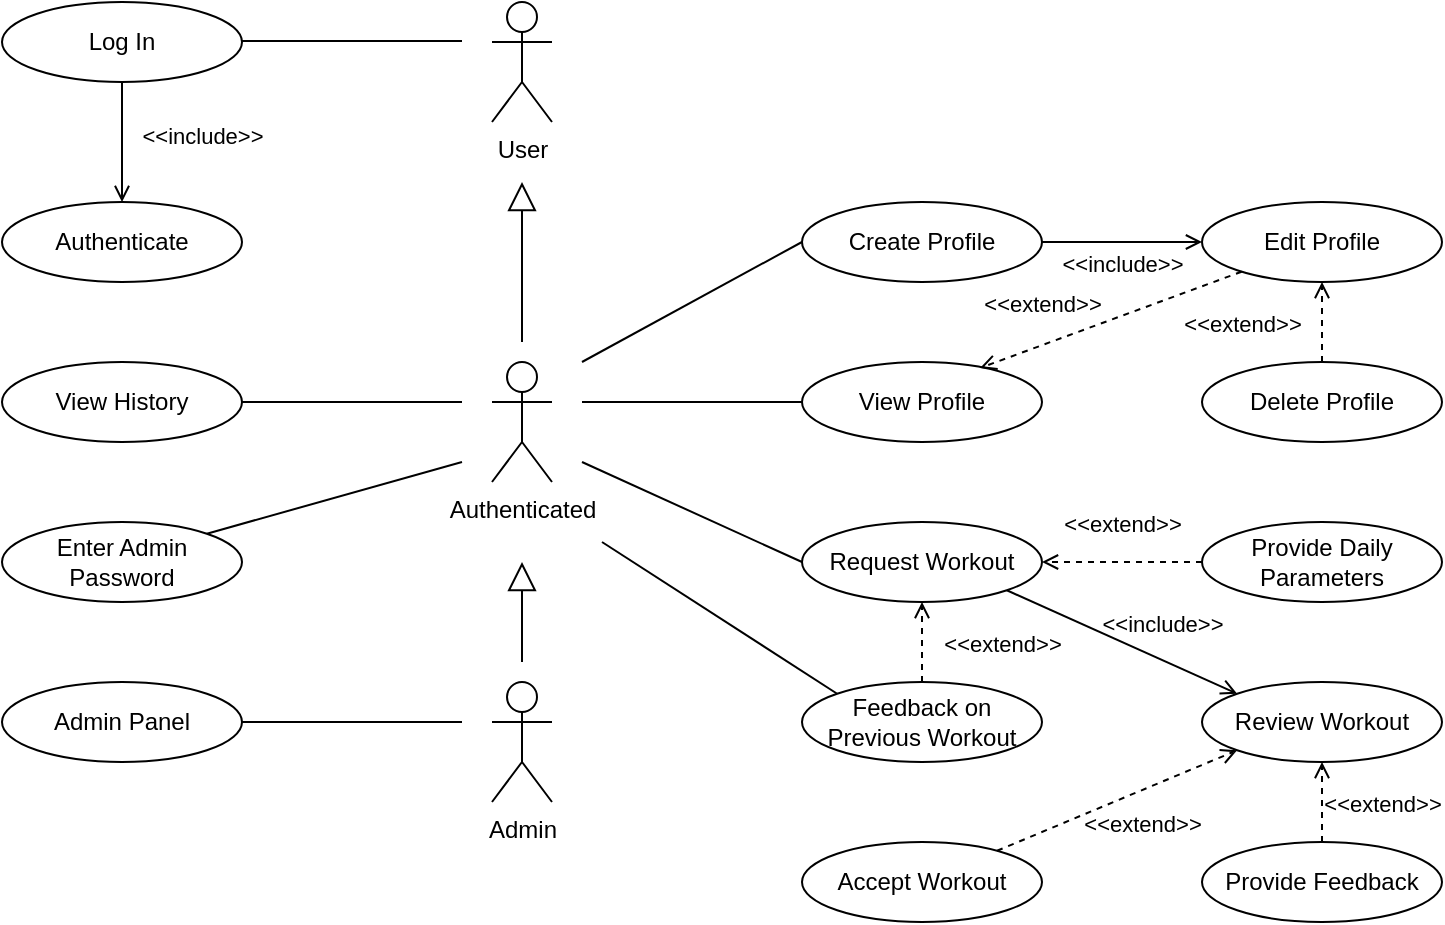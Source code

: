 <mxfile version="24.7.16">
  <diagram name="Page-1" id="TPA6rzabbre5cLqjFzYj">
    <mxGraphModel dx="984" dy="560" grid="1" gridSize="10" guides="1" tooltips="1" connect="1" arrows="1" fold="1" page="1" pageScale="1" pageWidth="850" pageHeight="1100" math="0" shadow="0">
      <root>
        <mxCell id="0" />
        <mxCell id="1" parent="0" />
        <mxCell id="u0UIj54DgV5X18G2XS-r-1" value="User" style="shape=umlActor;verticalLabelPosition=bottom;verticalAlign=top;html=1;outlineConnect=0;" parent="1" vertex="1">
          <mxGeometry x="285" y="160" width="30" height="60" as="geometry" />
        </mxCell>
        <mxCell id="u0UIj54DgV5X18G2XS-r-2" value="Log In" style="ellipse;whiteSpace=wrap;html=1;" parent="1" vertex="1">
          <mxGeometry x="40" y="160" width="120" height="40" as="geometry" />
        </mxCell>
        <mxCell id="u0UIj54DgV5X18G2XS-r-5" value="Create Profile" style="ellipse;whiteSpace=wrap;html=1;" parent="1" vertex="1">
          <mxGeometry x="440" y="260" width="120" height="40" as="geometry" />
        </mxCell>
        <mxCell id="u0UIj54DgV5X18G2XS-r-6" value="Authenticate" style="ellipse;whiteSpace=wrap;html=1;" parent="1" vertex="1">
          <mxGeometry x="40" y="260" width="120" height="40" as="geometry" />
        </mxCell>
        <mxCell id="u0UIj54DgV5X18G2XS-r-7" value="&amp;lt;&amp;lt;include&amp;gt;&amp;gt;" style="html=1;verticalAlign=bottom;labelBackgroundColor=none;endArrow=open;endFill=0;rounded=0;entryX=0.5;entryY=0;entryDx=0;entryDy=0;exitX=0.5;exitY=1;exitDx=0;exitDy=0;" parent="1" source="u0UIj54DgV5X18G2XS-r-2" target="u0UIj54DgV5X18G2XS-r-6" edge="1">
          <mxGeometry x="0.2" y="40" width="160" relative="1" as="geometry">
            <mxPoint x="100" y="210" as="sourcePoint" />
            <mxPoint x="220" y="230" as="targetPoint" />
            <mxPoint as="offset" />
          </mxGeometry>
        </mxCell>
        <mxCell id="u0UIj54DgV5X18G2XS-r-14" value="View History" style="ellipse;whiteSpace=wrap;html=1;" parent="1" vertex="1">
          <mxGeometry x="40" y="340" width="120" height="40" as="geometry" />
        </mxCell>
        <mxCell id="u0UIj54DgV5X18G2XS-r-15" value="" style="endArrow=none;html=1;rounded=0;entryX=1;entryY=0.5;entryDx=0;entryDy=0;" parent="1" target="u0UIj54DgV5X18G2XS-r-14" edge="1">
          <mxGeometry width="50" height="50" relative="1" as="geometry">
            <mxPoint x="270" y="360" as="sourcePoint" />
            <mxPoint x="310" y="310" as="targetPoint" />
          </mxGeometry>
        </mxCell>
        <mxCell id="u0UIj54DgV5X18G2XS-r-16" value="View Profile" style="ellipse;whiteSpace=wrap;html=1;" parent="1" vertex="1">
          <mxGeometry x="440" y="340" width="120" height="40" as="geometry" />
        </mxCell>
        <mxCell id="u0UIj54DgV5X18G2XS-r-18" value="" style="endArrow=none;html=1;rounded=0;exitX=0;exitY=0.5;exitDx=0;exitDy=0;" parent="1" source="u0UIj54DgV5X18G2XS-r-16" edge="1">
          <mxGeometry width="50" height="50" relative="1" as="geometry">
            <mxPoint x="440" y="379.5" as="sourcePoint" />
            <mxPoint x="330" y="360" as="targetPoint" />
          </mxGeometry>
        </mxCell>
        <mxCell id="u0UIj54DgV5X18G2XS-r-19" value="Delete Profile" style="ellipse;whiteSpace=wrap;html=1;" parent="1" vertex="1">
          <mxGeometry x="640" y="340" width="120" height="40" as="geometry" />
        </mxCell>
        <mxCell id="u0UIj54DgV5X18G2XS-r-21" value="&amp;lt;&amp;lt;extend&amp;gt;&amp;gt;" style="html=1;verticalAlign=bottom;labelBackgroundColor=none;endArrow=open;endFill=0;dashed=1;rounded=0;entryX=0.5;entryY=1;entryDx=0;entryDy=0;" parent="1" source="u0UIj54DgV5X18G2XS-r-19" target="u0UIj54DgV5X18G2XS-r-22" edge="1">
          <mxGeometry x="-0.5" y="40" width="160" relative="1" as="geometry">
            <mxPoint x="406" y="290" as="sourcePoint" />
            <mxPoint x="370" y="342" as="targetPoint" />
            <mxPoint as="offset" />
          </mxGeometry>
        </mxCell>
        <mxCell id="u0UIj54DgV5X18G2XS-r-22" value="Edit Profile" style="ellipse;whiteSpace=wrap;html=1;" parent="1" vertex="1">
          <mxGeometry x="640" y="260" width="120" height="40" as="geometry" />
        </mxCell>
        <mxCell id="u0UIj54DgV5X18G2XS-r-23" value="&amp;lt;&amp;lt;extend&amp;gt;&amp;gt;" style="html=1;verticalAlign=bottom;labelBackgroundColor=none;endArrow=open;endFill=0;dashed=1;rounded=0;entryX=0.742;entryY=0.075;entryDx=0;entryDy=0;entryPerimeter=0;" parent="1" source="u0UIj54DgV5X18G2XS-r-22" target="u0UIj54DgV5X18G2XS-r-16" edge="1">
          <mxGeometry x="0.469" y="-11" width="160" relative="1" as="geometry">
            <mxPoint x="396" y="420" as="sourcePoint" />
            <mxPoint x="360" y="472" as="targetPoint" />
            <mxPoint as="offset" />
          </mxGeometry>
        </mxCell>
        <mxCell id="u0UIj54DgV5X18G2XS-r-29" value="&amp;lt;&amp;lt;include&amp;gt;&amp;gt;" style="html=1;verticalAlign=bottom;labelBackgroundColor=none;endArrow=open;endFill=0;rounded=0;entryX=0;entryY=0.5;entryDx=0;entryDy=0;exitX=1;exitY=0.5;exitDx=0;exitDy=0;" parent="1" source="u0UIj54DgV5X18G2XS-r-5" target="u0UIj54DgV5X18G2XS-r-22" edge="1">
          <mxGeometry y="-20" width="160" relative="1" as="geometry">
            <mxPoint x="268" y="276" as="sourcePoint" />
            <mxPoint x="232" y="224" as="targetPoint" />
            <mxPoint as="offset" />
          </mxGeometry>
        </mxCell>
        <mxCell id="u0UIj54DgV5X18G2XS-r-30" value="Request Workout" style="ellipse;whiteSpace=wrap;html=1;" parent="1" vertex="1">
          <mxGeometry x="440" y="420" width="120" height="40" as="geometry" />
        </mxCell>
        <mxCell id="u0UIj54DgV5X18G2XS-r-31" value="" style="endArrow=none;html=1;rounded=0;exitX=0;exitY=0.5;exitDx=0;exitDy=0;" parent="1" source="u0UIj54DgV5X18G2XS-r-30" edge="1">
          <mxGeometry width="50" height="50" relative="1" as="geometry">
            <mxPoint x="450" y="389.5" as="sourcePoint" />
            <mxPoint x="330" y="390" as="targetPoint" />
          </mxGeometry>
        </mxCell>
        <mxCell id="u0UIj54DgV5X18G2XS-r-32" value="Review Workout" style="ellipse;whiteSpace=wrap;html=1;" parent="1" vertex="1">
          <mxGeometry x="640" y="500" width="120" height="40" as="geometry" />
        </mxCell>
        <mxCell id="u0UIj54DgV5X18G2XS-r-34" value="Feedback on Previous Workout" style="ellipse;whiteSpace=wrap;html=1;" parent="1" vertex="1">
          <mxGeometry x="440" y="500" width="120" height="40" as="geometry" />
        </mxCell>
        <mxCell id="u0UIj54DgV5X18G2XS-r-36" value="&amp;lt;&amp;lt;extend&amp;gt;&amp;gt;" style="html=1;verticalAlign=bottom;labelBackgroundColor=none;endArrow=open;endFill=0;dashed=1;rounded=0;exitX=0.5;exitY=0;exitDx=0;exitDy=0;entryX=0.5;entryY=1;entryDx=0;entryDy=0;" parent="1" source="u0UIj54DgV5X18G2XS-r-34" target="u0UIj54DgV5X18G2XS-r-30" edge="1">
          <mxGeometry x="-0.5" y="-40" width="160" relative="1" as="geometry">
            <mxPoint x="410" y="460" as="sourcePoint" />
            <mxPoint x="330" y="460" as="targetPoint" />
            <mxPoint as="offset" />
          </mxGeometry>
        </mxCell>
        <mxCell id="u0UIj54DgV5X18G2XS-r-37" value="Provide Daily&lt;div&gt;Parameters&lt;/div&gt;" style="ellipse;whiteSpace=wrap;html=1;" parent="1" vertex="1">
          <mxGeometry x="640" y="420" width="120" height="40" as="geometry" />
        </mxCell>
        <mxCell id="u0UIj54DgV5X18G2XS-r-38" value="&amp;lt;&amp;lt;extend&amp;gt;&amp;gt;" style="html=1;verticalAlign=bottom;labelBackgroundColor=none;endArrow=open;endFill=0;dashed=1;rounded=0;exitX=0;exitY=0.5;exitDx=0;exitDy=0;entryX=1;entryY=0.5;entryDx=0;entryDy=0;" parent="1" source="u0UIj54DgV5X18G2XS-r-37" target="u0UIj54DgV5X18G2XS-r-30" edge="1">
          <mxGeometry y="-10" width="160" relative="1" as="geometry">
            <mxPoint x="650" y="449.5" as="sourcePoint" />
            <mxPoint x="570" y="449.5" as="targetPoint" />
            <mxPoint as="offset" />
          </mxGeometry>
        </mxCell>
        <mxCell id="u0UIj54DgV5X18G2XS-r-39" value="Provide Feedback" style="ellipse;whiteSpace=wrap;html=1;" parent="1" vertex="1">
          <mxGeometry x="640" y="580" width="120" height="40" as="geometry" />
        </mxCell>
        <mxCell id="u0UIj54DgV5X18G2XS-r-40" value="" style="endArrow=none;html=1;rounded=0;exitX=0;exitY=0;exitDx=0;exitDy=0;" parent="1" source="u0UIj54DgV5X18G2XS-r-34" edge="1">
          <mxGeometry width="50" height="50" relative="1" as="geometry">
            <mxPoint x="450" y="500" as="sourcePoint" />
            <mxPoint x="340" y="430" as="targetPoint" />
          </mxGeometry>
        </mxCell>
        <mxCell id="u0UIj54DgV5X18G2XS-r-41" value="&amp;lt;&amp;lt;extend&amp;gt;&amp;gt;" style="html=1;verticalAlign=bottom;labelBackgroundColor=none;endArrow=open;endFill=0;dashed=1;rounded=0;exitX=0.5;exitY=0;exitDx=0;exitDy=0;entryX=0.5;entryY=1;entryDx=0;entryDy=0;" parent="1" edge="1" target="u0UIj54DgV5X18G2XS-r-32" source="u0UIj54DgV5X18G2XS-r-39">
          <mxGeometry x="-0.5" y="-30" width="160" relative="1" as="geometry">
            <mxPoint x="670" y="580" as="sourcePoint" />
            <mxPoint x="590" y="580" as="targetPoint" />
            <mxPoint as="offset" />
          </mxGeometry>
        </mxCell>
        <mxCell id="u0UIj54DgV5X18G2XS-r-42" value="Accept Workout" style="ellipse;whiteSpace=wrap;html=1;" parent="1" vertex="1">
          <mxGeometry x="440" y="580" width="120" height="40" as="geometry" />
        </mxCell>
        <mxCell id="u0UIj54DgV5X18G2XS-r-46" value="" style="endArrow=none;html=1;rounded=0;entryX=0.5;entryY=1;entryDx=0;entryDy=0;exitX=1;exitY=0;exitDx=0;exitDy=0;" parent="1" source="u0UIj54DgV5X18G2XS-r-47" edge="1">
          <mxGeometry width="50" height="50" relative="1" as="geometry">
            <mxPoint x="170" y="440" as="sourcePoint" />
            <mxPoint x="270" y="390" as="targetPoint" />
          </mxGeometry>
        </mxCell>
        <mxCell id="u0UIj54DgV5X18G2XS-r-47" value="Enter Admin&lt;div&gt;Password&lt;/div&gt;" style="ellipse;whiteSpace=wrap;html=1;" parent="1" vertex="1">
          <mxGeometry x="40" y="420" width="120" height="40" as="geometry" />
        </mxCell>
        <mxCell id="u0UIj54DgV5X18G2XS-r-53" value="Admin" style="shape=umlActor;verticalLabelPosition=bottom;verticalAlign=top;html=1;outlineConnect=0;" parent="1" vertex="1">
          <mxGeometry x="285" y="500" width="30" height="60" as="geometry" />
        </mxCell>
        <mxCell id="u0UIj54DgV5X18G2XS-r-54" value="Admin Panel" style="ellipse;whiteSpace=wrap;html=1;" parent="1" vertex="1">
          <mxGeometry x="40" y="500" width="120" height="40" as="geometry" />
        </mxCell>
        <mxCell id="u0UIj54DgV5X18G2XS-r-55" value="" style="endArrow=none;html=1;rounded=0;entryX=1;entryY=0.5;entryDx=0;entryDy=0;" parent="1" target="u0UIj54DgV5X18G2XS-r-54" edge="1">
          <mxGeometry width="50" height="50" relative="1" as="geometry">
            <mxPoint x="270" y="520" as="sourcePoint" />
            <mxPoint x="293" y="580" as="targetPoint" />
          </mxGeometry>
        </mxCell>
        <mxCell id="ZCWOHYiSrgH5IrNoXpmB-1" value="Authenticated" style="shape=umlActor;verticalLabelPosition=bottom;verticalAlign=top;html=1;outlineConnect=0;" vertex="1" parent="1">
          <mxGeometry x="285" y="340" width="30" height="60" as="geometry" />
        </mxCell>
        <mxCell id="ZCWOHYiSrgH5IrNoXpmB-6" value="" style="edgeStyle=none;html=1;endSize=12;endArrow=block;endFill=0;rounded=0;" edge="1" parent="1">
          <mxGeometry width="160" relative="1" as="geometry">
            <mxPoint x="300" y="330" as="sourcePoint" />
            <mxPoint x="300" y="250" as="targetPoint" />
          </mxGeometry>
        </mxCell>
        <mxCell id="ZCWOHYiSrgH5IrNoXpmB-8" value="" style="endArrow=none;html=1;rounded=0;entryX=1;entryY=0.5;entryDx=0;entryDy=0;" edge="1" parent="1">
          <mxGeometry width="50" height="50" relative="1" as="geometry">
            <mxPoint x="270" y="179.5" as="sourcePoint" />
            <mxPoint x="160" y="179.5" as="targetPoint" />
          </mxGeometry>
        </mxCell>
        <mxCell id="ZCWOHYiSrgH5IrNoXpmB-11" value="&amp;lt;&amp;lt;include&amp;gt;&amp;gt;" style="html=1;verticalAlign=bottom;labelBackgroundColor=none;endArrow=open;endFill=0;rounded=0;exitX=1;exitY=1;exitDx=0;exitDy=0;entryX=0;entryY=0;entryDx=0;entryDy=0;" edge="1" parent="1" source="u0UIj54DgV5X18G2XS-r-30" target="u0UIj54DgV5X18G2XS-r-32">
          <mxGeometry x="0.289" y="8" width="160" relative="1" as="geometry">
            <mxPoint x="525" y="510" as="sourcePoint" />
            <mxPoint x="542" y="520" as="targetPoint" />
            <mxPoint as="offset" />
          </mxGeometry>
        </mxCell>
        <mxCell id="ZCWOHYiSrgH5IrNoXpmB-12" value="&amp;lt;&amp;lt;extend&amp;gt;&amp;gt;" style="html=1;verticalAlign=bottom;labelBackgroundColor=none;endArrow=open;endFill=0;dashed=1;rounded=0;entryX=0;entryY=1;entryDx=0;entryDy=0;" edge="1" parent="1" source="u0UIj54DgV5X18G2XS-r-42" target="u0UIj54DgV5X18G2XS-r-32">
          <mxGeometry x="0.053" y="-24" width="160" relative="1" as="geometry">
            <mxPoint x="710" y="590" as="sourcePoint" />
            <mxPoint x="710" y="550" as="targetPoint" />
            <mxPoint as="offset" />
          </mxGeometry>
        </mxCell>
        <mxCell id="ZCWOHYiSrgH5IrNoXpmB-13" value="" style="edgeStyle=none;html=1;endSize=12;endArrow=block;endFill=0;rounded=0;" edge="1" parent="1">
          <mxGeometry width="160" relative="1" as="geometry">
            <mxPoint x="300" y="490" as="sourcePoint" />
            <mxPoint x="300" y="440" as="targetPoint" />
          </mxGeometry>
        </mxCell>
        <mxCell id="ZCWOHYiSrgH5IrNoXpmB-14" value="" style="endArrow=none;html=1;rounded=0;exitX=0;exitY=0.5;exitDx=0;exitDy=0;" edge="1" parent="1" source="u0UIj54DgV5X18G2XS-r-5">
          <mxGeometry width="50" height="50" relative="1" as="geometry">
            <mxPoint x="450" y="370" as="sourcePoint" />
            <mxPoint x="330" y="340" as="targetPoint" />
          </mxGeometry>
        </mxCell>
      </root>
    </mxGraphModel>
  </diagram>
</mxfile>
